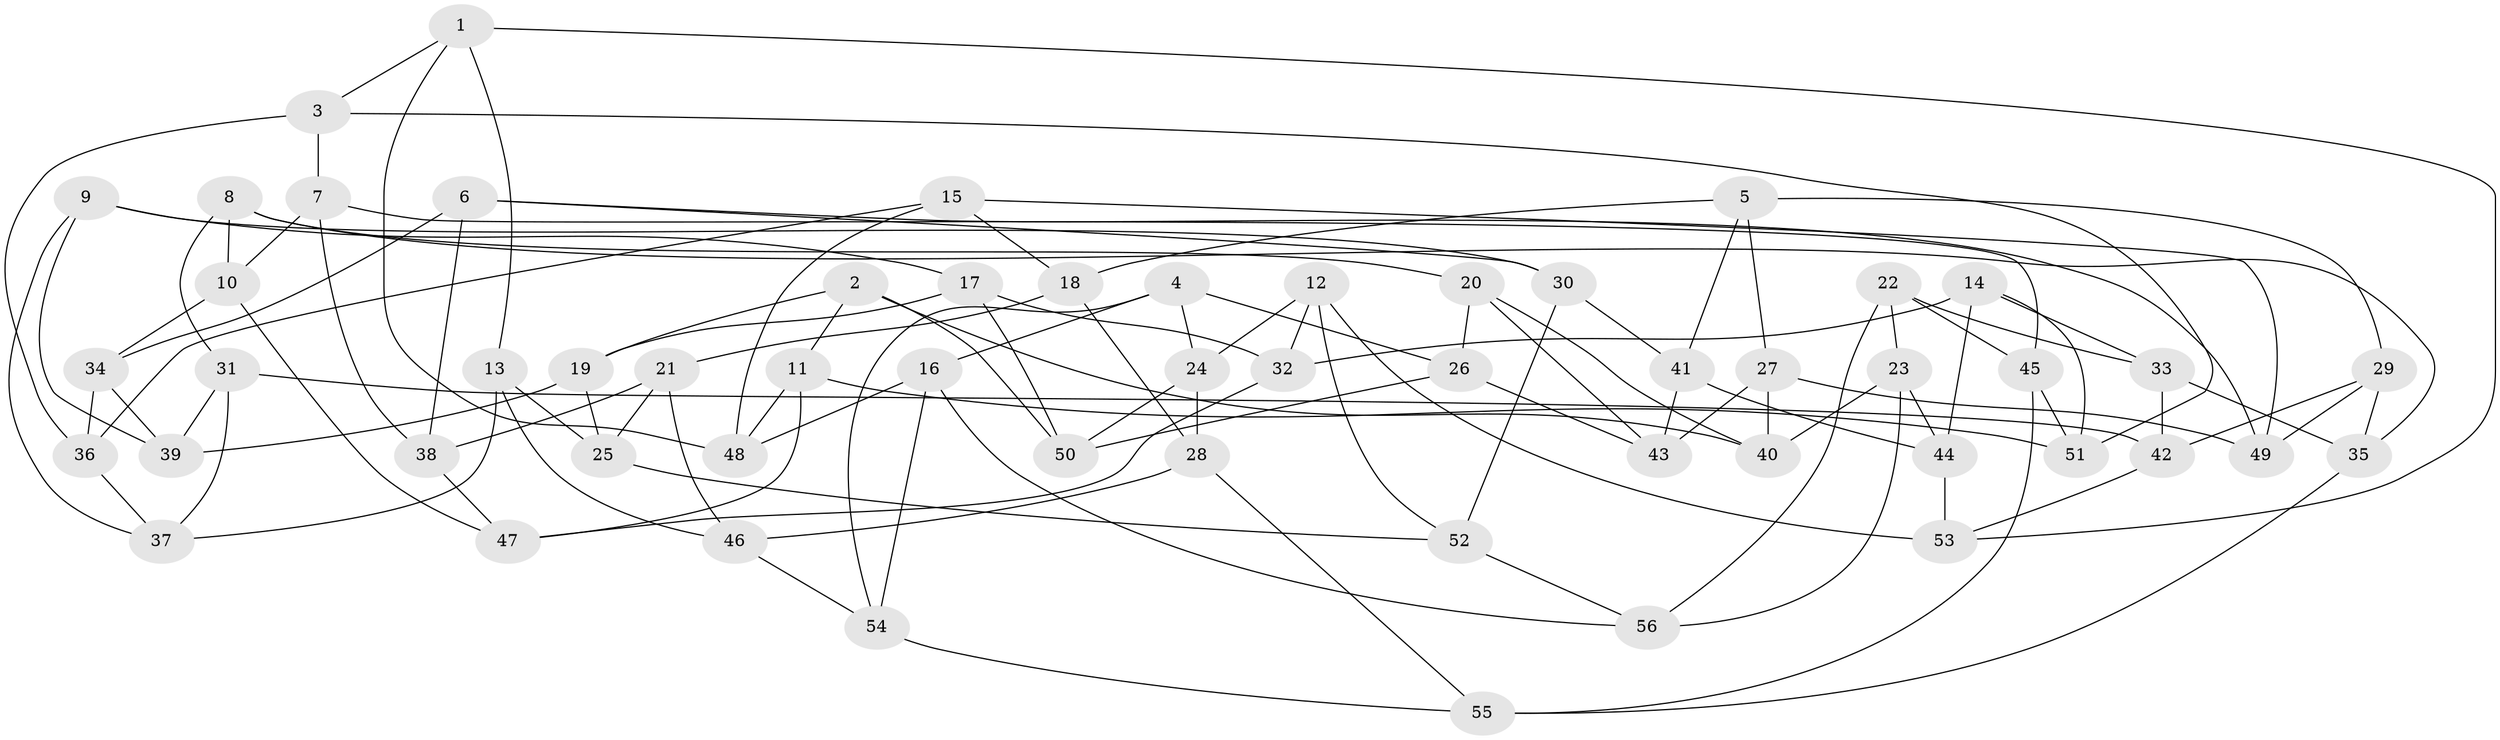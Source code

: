 // Generated by graph-tools (version 1.1) at 2025/11/02/27/25 16:11:48]
// undirected, 56 vertices, 112 edges
graph export_dot {
graph [start="1"]
  node [color=gray90,style=filled];
  1;
  2;
  3;
  4;
  5;
  6;
  7;
  8;
  9;
  10;
  11;
  12;
  13;
  14;
  15;
  16;
  17;
  18;
  19;
  20;
  21;
  22;
  23;
  24;
  25;
  26;
  27;
  28;
  29;
  30;
  31;
  32;
  33;
  34;
  35;
  36;
  37;
  38;
  39;
  40;
  41;
  42;
  43;
  44;
  45;
  46;
  47;
  48;
  49;
  50;
  51;
  52;
  53;
  54;
  55;
  56;
  1 -- 13;
  1 -- 48;
  1 -- 3;
  1 -- 53;
  2 -- 40;
  2 -- 11;
  2 -- 50;
  2 -- 19;
  3 -- 36;
  3 -- 51;
  3 -- 7;
  4 -- 24;
  4 -- 16;
  4 -- 54;
  4 -- 26;
  5 -- 27;
  5 -- 41;
  5 -- 29;
  5 -- 18;
  6 -- 38;
  6 -- 34;
  6 -- 49;
  6 -- 30;
  7 -- 38;
  7 -- 10;
  7 -- 45;
  8 -- 35;
  8 -- 10;
  8 -- 31;
  8 -- 20;
  9 -- 30;
  9 -- 39;
  9 -- 17;
  9 -- 37;
  10 -- 47;
  10 -- 34;
  11 -- 51;
  11 -- 48;
  11 -- 47;
  12 -- 32;
  12 -- 52;
  12 -- 24;
  12 -- 53;
  13 -- 25;
  13 -- 37;
  13 -- 46;
  14 -- 32;
  14 -- 33;
  14 -- 51;
  14 -- 44;
  15 -- 36;
  15 -- 49;
  15 -- 48;
  15 -- 18;
  16 -- 56;
  16 -- 48;
  16 -- 54;
  17 -- 50;
  17 -- 32;
  17 -- 19;
  18 -- 21;
  18 -- 28;
  19 -- 39;
  19 -- 25;
  20 -- 26;
  20 -- 43;
  20 -- 40;
  21 -- 38;
  21 -- 46;
  21 -- 25;
  22 -- 23;
  22 -- 33;
  22 -- 56;
  22 -- 45;
  23 -- 44;
  23 -- 40;
  23 -- 56;
  24 -- 50;
  24 -- 28;
  25 -- 52;
  26 -- 43;
  26 -- 50;
  27 -- 49;
  27 -- 43;
  27 -- 40;
  28 -- 46;
  28 -- 55;
  29 -- 49;
  29 -- 42;
  29 -- 35;
  30 -- 41;
  30 -- 52;
  31 -- 39;
  31 -- 37;
  31 -- 42;
  32 -- 47;
  33 -- 42;
  33 -- 35;
  34 -- 39;
  34 -- 36;
  35 -- 55;
  36 -- 37;
  38 -- 47;
  41 -- 44;
  41 -- 43;
  42 -- 53;
  44 -- 53;
  45 -- 51;
  45 -- 55;
  46 -- 54;
  52 -- 56;
  54 -- 55;
}
